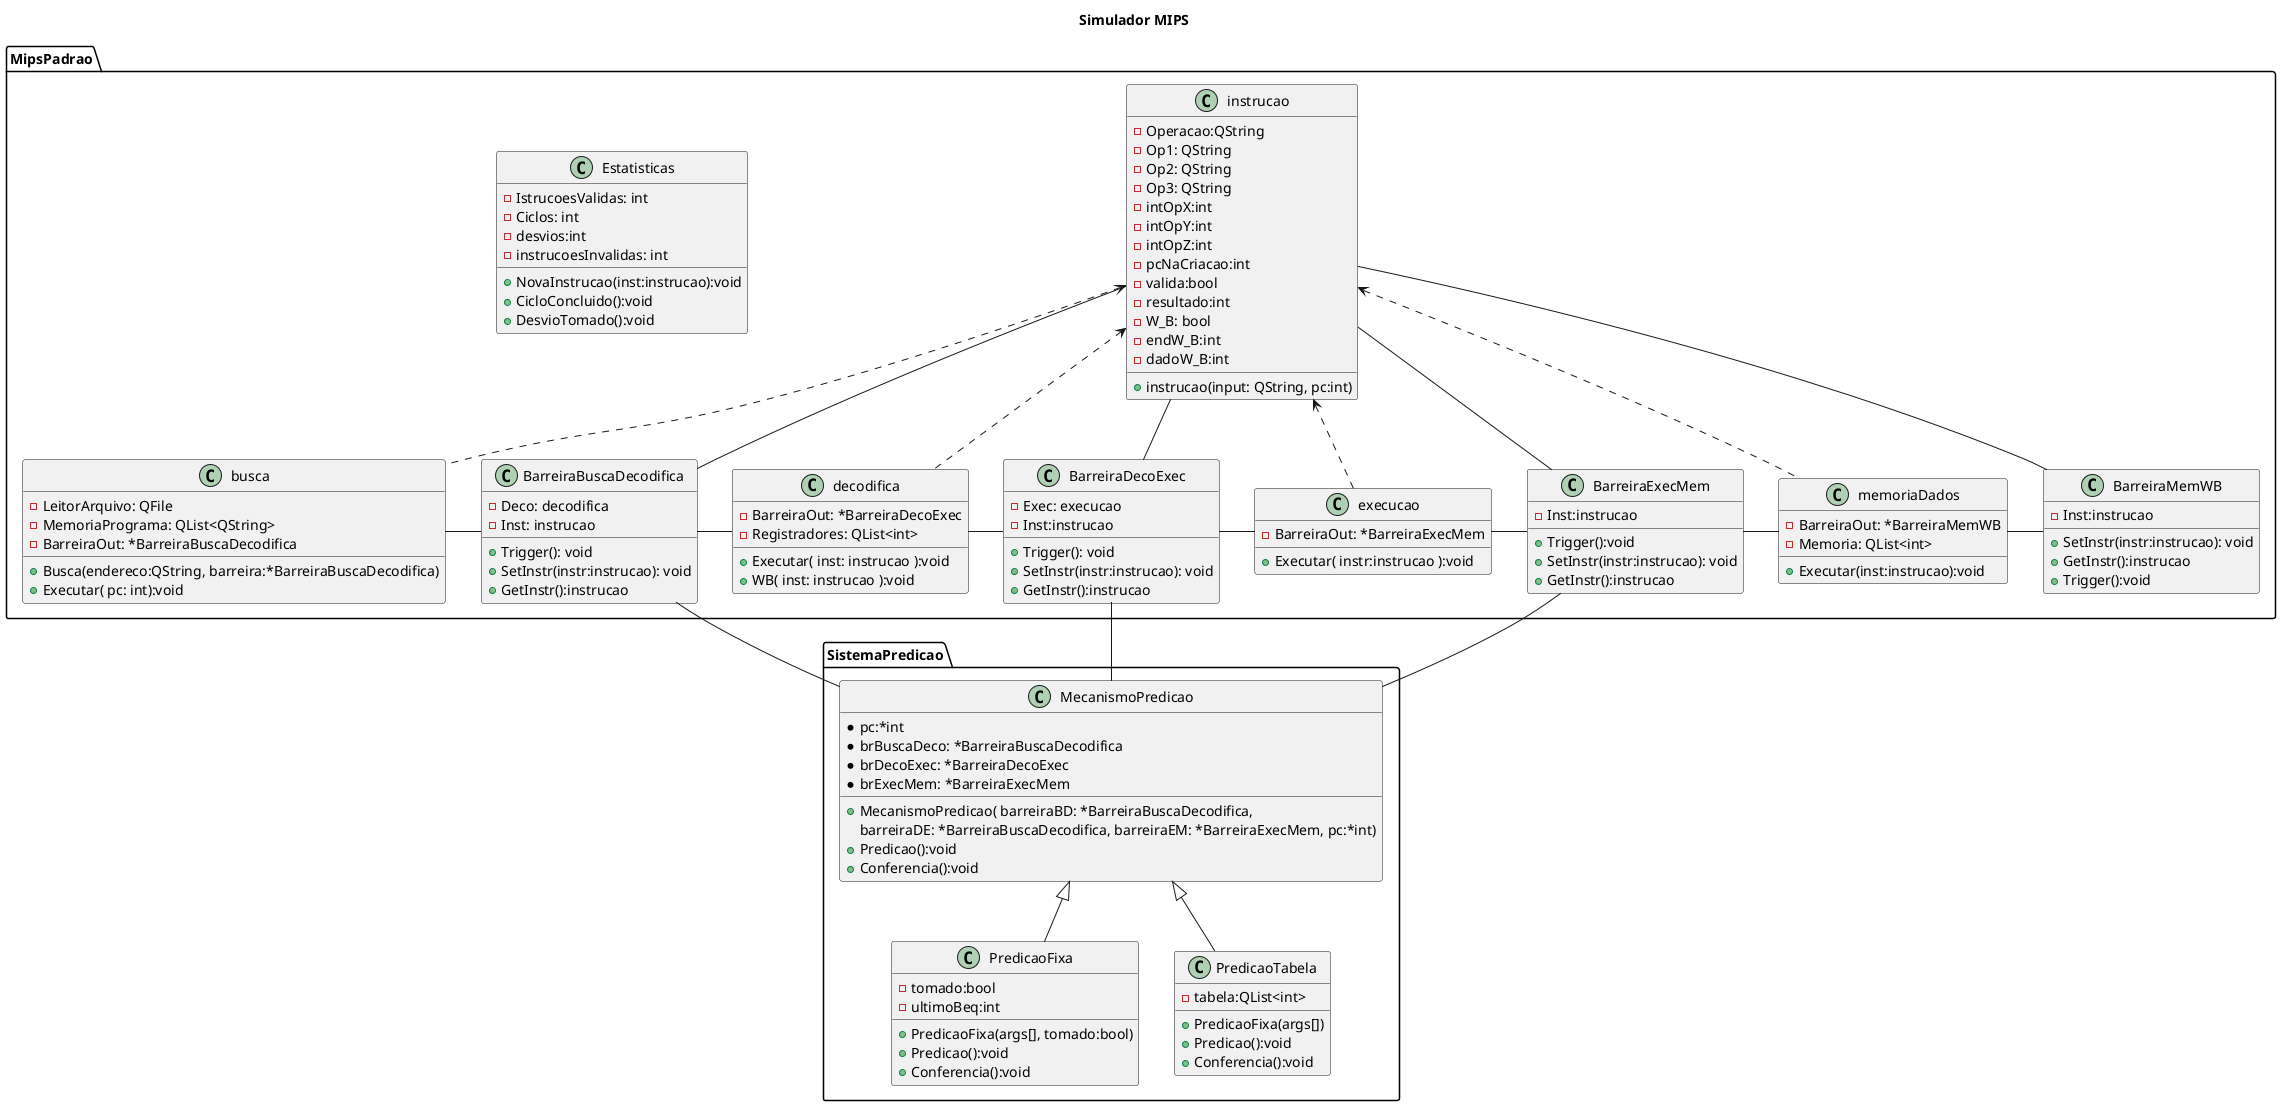 @startuml
Title Simulador MIPS
package MipsPadrao{
    class busca{
        - LeitorArquivo: QFile
        - MemoriaPrograma: QList<QString>
        - BarreiraOut: *BarreiraBuscaDecodifica

        + Busca(endereco:QString, barreira:*BarreiraBuscaDecodifica)
        + Executar( pc: int):void

    }
    class BarreiraBuscaDecodifica{
        - Deco: decodifica
        - Inst: instrucao
        + Trigger(): void
        + SetInstr(instr:instrucao): void
        + GetInstr():instrucao
    }
    class decodifica{
        - BarreiraOut: *BarreiraDecoExec
        - Registradores: QList<int>
        + Executar( inst: instrucao ):void
        + WB( inst: instrucao ):void
    }
    class BarreiraDecoExec{
        - Exec: execucao
        - Inst:instrucao
        + Trigger(): void
        + SetInstr(instr:instrucao): void
        + GetInstr():instrucao

    }
    class execucao{
        - BarreiraOut: *BarreiraExecMem
        + Executar( instr:instrucao ):void
    }
    class BarreiraExecMem{
        - Inst:instrucao
        + Trigger():void
        + SetInstr(instr:instrucao): void
        + GetInstr():instrucao
    }
    class memoriaDados{
        - BarreiraOut: *BarreiraMemWB 
        - Memoria: QList<int>
        + Executar(inst:instrucao):void
    }
    class BarreiraMemWB{
        - Inst:instrucao
        + SetInstr(instr:instrucao): void
        + GetInstr():instrucao
        + Trigger():void
    }
    class Estatisticas{
        - IstrucoesValidas: int
        - Ciclos: int
        - desvios:int
        - instrucoesInvalidas: int
        + NovaInstrucao(inst:instrucao):void
        + CicloConcluido():void
        + DesvioTomado():void

    }
    class instrucao{
    - Operacao:QString
    - Op1: QString
    - Op2: QString
    - Op3: QString
    - intOpX:int
    - intOpY:int
    - intOpZ:int
    - pcNaCriacao:int
    - valida:bool
    - resultado:int
    - W_B: bool
    - endW_B:int
    - dadoW_B:int
    + instrucao(input: QString, pc:int)

}
}
package SistemaPredicao{
    class MecanismoPredicao{
        +MecanismoPredicao( barreiraBD: *BarreiraBuscaDecodifica, 
        barreiraDE: *BarreiraBuscaDecodifica, barreiraEM: *BarreiraExecMem, pc:*int)
        *pc:*int
        *brBuscaDeco: *BarreiraBuscaDecodifica
        *brDecoExec: *BarreiraDecoExec
        *brExecMem: *BarreiraExecMem
        +Predicao():void
        +Conferencia():void
    }
    class PredicaoFixa{
        -tomado:bool
        -ultimoBeq:int
        +PredicaoFixa(args[], tomado:bool)
        +Predicao():void
        +Conferencia():void
    }
    class PredicaoTabela{
        -tabela:QList<int>
        +PredicaoFixa(args[])
        +Predicao():void
        +Conferencia():void
    }
}

busca - BarreiraBuscaDecodifica
busca .up.> instrucao
BarreiraBuscaDecodifica - decodifica
decodifica - BarreiraDecoExec
decodifica .up.> instrucao
BarreiraDecoExec - execucao
BarreiraDecoExec -up-instrucao
execucao - BarreiraExecMem
execucao .up.> instrucao
BarreiraExecMem -right- memoriaDados
BarreiraExecMem -up-instrucao
memoriaDados -right- BarreiraMemWB
BarreiraMemWB -up-instrucao
memoriaDados .up.> instrucao
BarreiraBuscaDecodifica -up- instrucao
MecanismoPredicao <|-down- PredicaoFixa
MecanismoPredicao <|-down- PredicaoTabela

MecanismoPredicao -up- BarreiraBuscaDecodifica
MecanismoPredicao -up- BarreiraDecoExec
MecanismoPredicao -up- BarreiraExecMem


@enduml